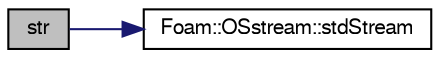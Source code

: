 digraph "str"
{
  bgcolor="transparent";
  edge [fontname="FreeSans",fontsize="10",labelfontname="FreeSans",labelfontsize="10"];
  node [fontname="FreeSans",fontsize="10",shape=record];
  rankdir="LR";
  Node7 [label="str",height=0.2,width=0.4,color="black", fillcolor="grey75", style="filled", fontcolor="black"];
  Node7 -> Node8 [color="midnightblue",fontsize="10",style="solid",fontname="FreeSans"];
  Node8 [label="Foam::OSstream::stdStream",height=0.2,width=0.4,color="black",URL="$a26290.html#a54d3f1bc6b6beef93ef6b2527f0b0534",tooltip="Access to underlying std::ostream. "];
}
